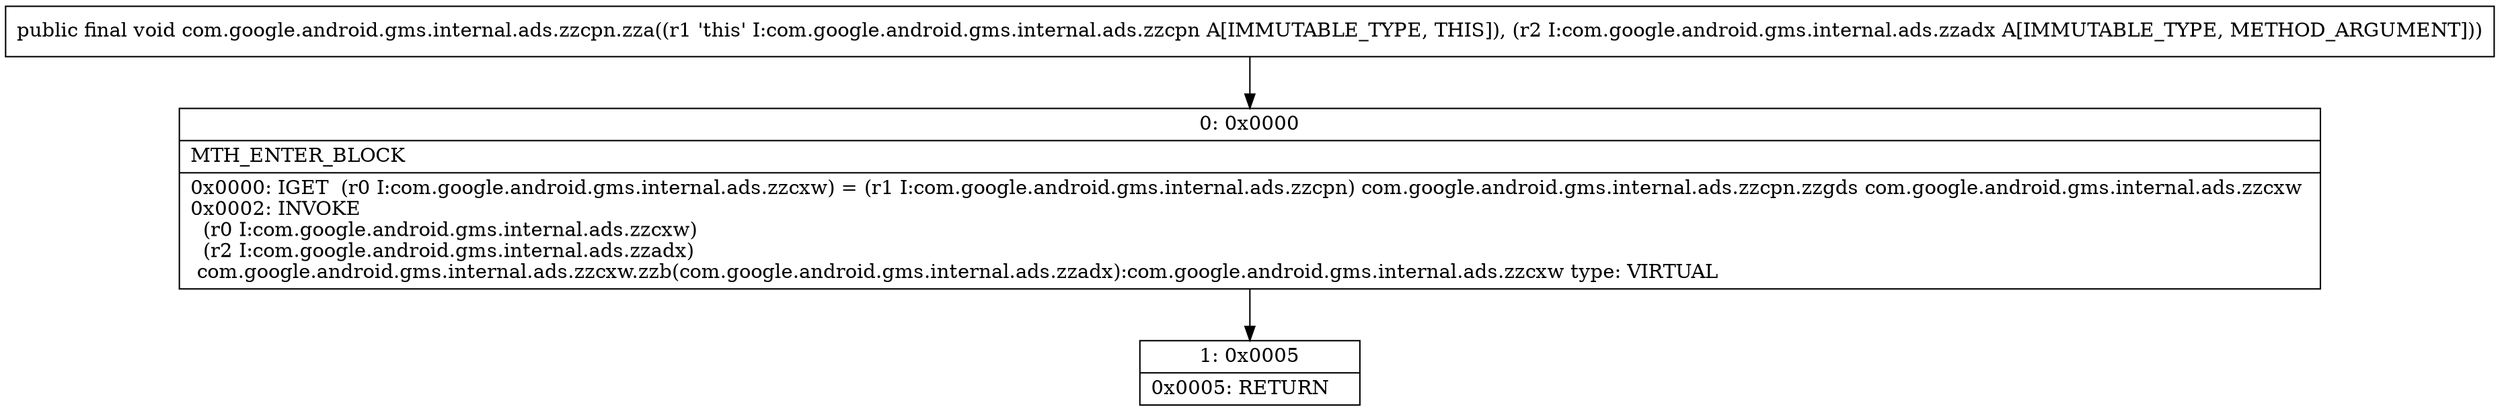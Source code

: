 digraph "CFG forcom.google.android.gms.internal.ads.zzcpn.zza(Lcom\/google\/android\/gms\/internal\/ads\/zzadx;)V" {
Node_0 [shape=record,label="{0\:\ 0x0000|MTH_ENTER_BLOCK\l|0x0000: IGET  (r0 I:com.google.android.gms.internal.ads.zzcxw) = (r1 I:com.google.android.gms.internal.ads.zzcpn) com.google.android.gms.internal.ads.zzcpn.zzgds com.google.android.gms.internal.ads.zzcxw \l0x0002: INVOKE  \l  (r0 I:com.google.android.gms.internal.ads.zzcxw)\l  (r2 I:com.google.android.gms.internal.ads.zzadx)\l com.google.android.gms.internal.ads.zzcxw.zzb(com.google.android.gms.internal.ads.zzadx):com.google.android.gms.internal.ads.zzcxw type: VIRTUAL \l}"];
Node_1 [shape=record,label="{1\:\ 0x0005|0x0005: RETURN   \l}"];
MethodNode[shape=record,label="{public final void com.google.android.gms.internal.ads.zzcpn.zza((r1 'this' I:com.google.android.gms.internal.ads.zzcpn A[IMMUTABLE_TYPE, THIS]), (r2 I:com.google.android.gms.internal.ads.zzadx A[IMMUTABLE_TYPE, METHOD_ARGUMENT])) }"];
MethodNode -> Node_0;
Node_0 -> Node_1;
}


